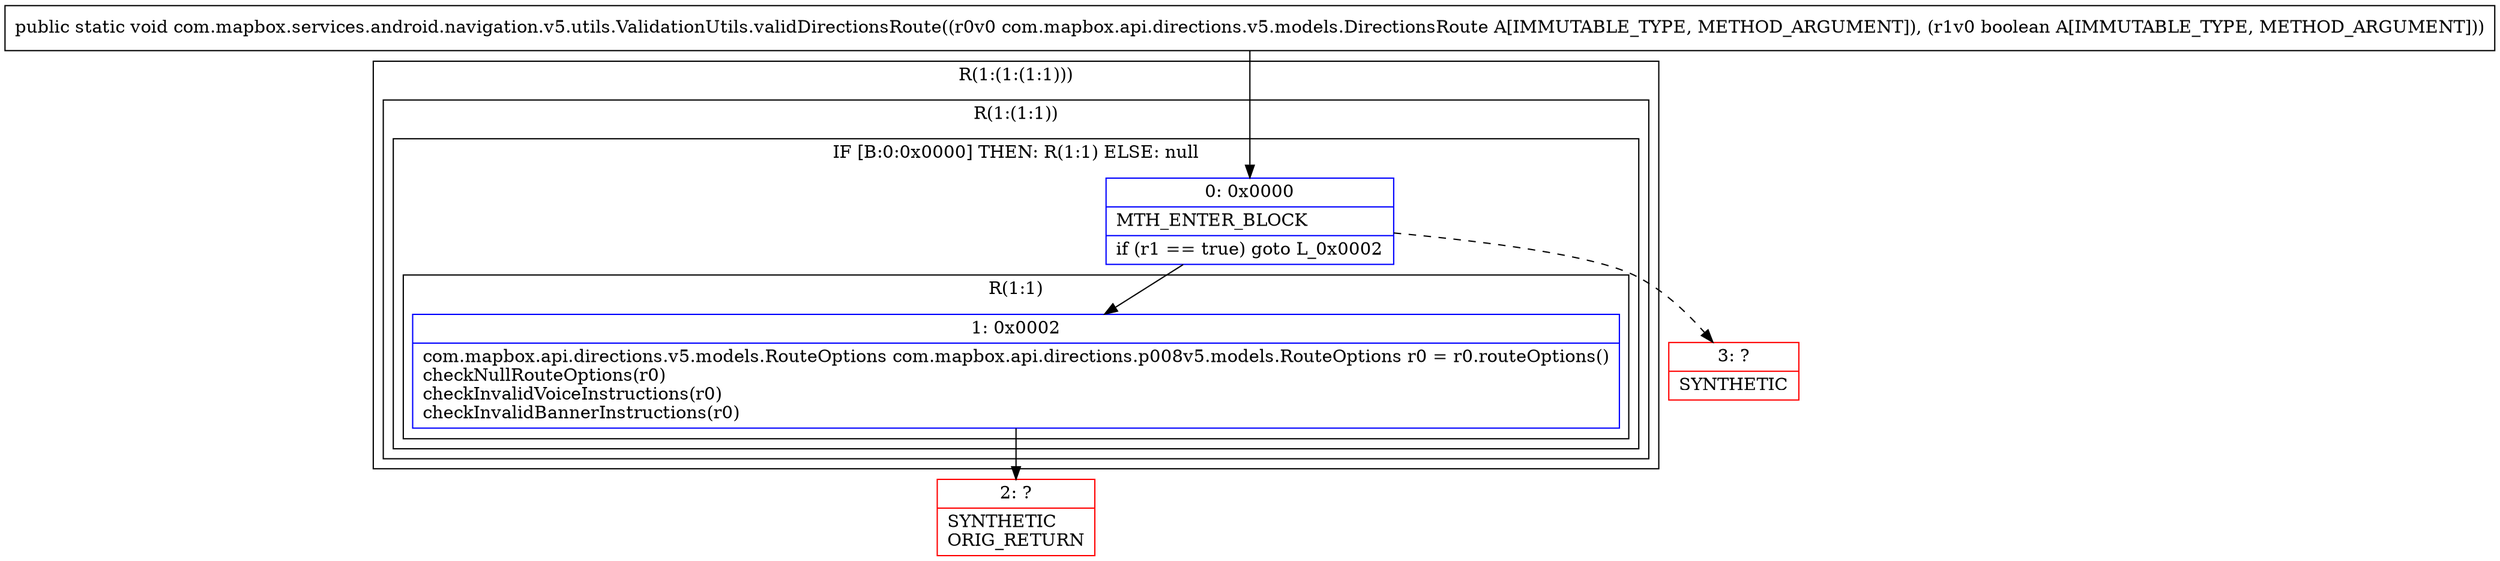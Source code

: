 digraph "CFG forcom.mapbox.services.android.navigation.v5.utils.ValidationUtils.validDirectionsRoute(Lcom\/mapbox\/api\/directions\/v5\/models\/DirectionsRoute;Z)V" {
subgraph cluster_Region_1530956035 {
label = "R(1:(1:(1:1)))";
node [shape=record,color=blue];
subgraph cluster_Region_1825445798 {
label = "R(1:(1:1))";
node [shape=record,color=blue];
subgraph cluster_IfRegion_1461446472 {
label = "IF [B:0:0x0000] THEN: R(1:1) ELSE: null";
node [shape=record,color=blue];
Node_0 [shape=record,label="{0\:\ 0x0000|MTH_ENTER_BLOCK\l|if (r1 == true) goto L_0x0002\l}"];
subgraph cluster_Region_348338721 {
label = "R(1:1)";
node [shape=record,color=blue];
Node_1 [shape=record,label="{1\:\ 0x0002|com.mapbox.api.directions.v5.models.RouteOptions com.mapbox.api.directions.p008v5.models.RouteOptions r0 = r0.routeOptions()\lcheckNullRouteOptions(r0)\lcheckInvalidVoiceInstructions(r0)\lcheckInvalidBannerInstructions(r0)\l}"];
}
}
}
}
Node_2 [shape=record,color=red,label="{2\:\ ?|SYNTHETIC\lORIG_RETURN\l}"];
Node_3 [shape=record,color=red,label="{3\:\ ?|SYNTHETIC\l}"];
MethodNode[shape=record,label="{public static void com.mapbox.services.android.navigation.v5.utils.ValidationUtils.validDirectionsRoute((r0v0 com.mapbox.api.directions.v5.models.DirectionsRoute A[IMMUTABLE_TYPE, METHOD_ARGUMENT]), (r1v0 boolean A[IMMUTABLE_TYPE, METHOD_ARGUMENT])) }"];
MethodNode -> Node_0;
Node_0 -> Node_1;
Node_0 -> Node_3[style=dashed];
Node_1 -> Node_2;
}


